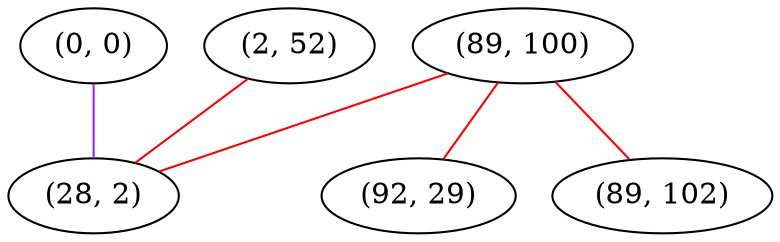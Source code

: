 graph "" {
"(0, 0)";
"(89, 100)";
"(92, 29)";
"(89, 102)";
"(2, 52)";
"(28, 2)";
"(0, 0)" -- "(28, 2)"  [color=purple, key=0, weight=4];
"(89, 100)" -- "(92, 29)"  [color=red, key=0, weight=1];
"(89, 100)" -- "(28, 2)"  [color=red, key=0, weight=1];
"(89, 100)" -- "(89, 102)"  [color=red, key=0, weight=1];
"(2, 52)" -- "(28, 2)"  [color=red, key=0, weight=1];
}

